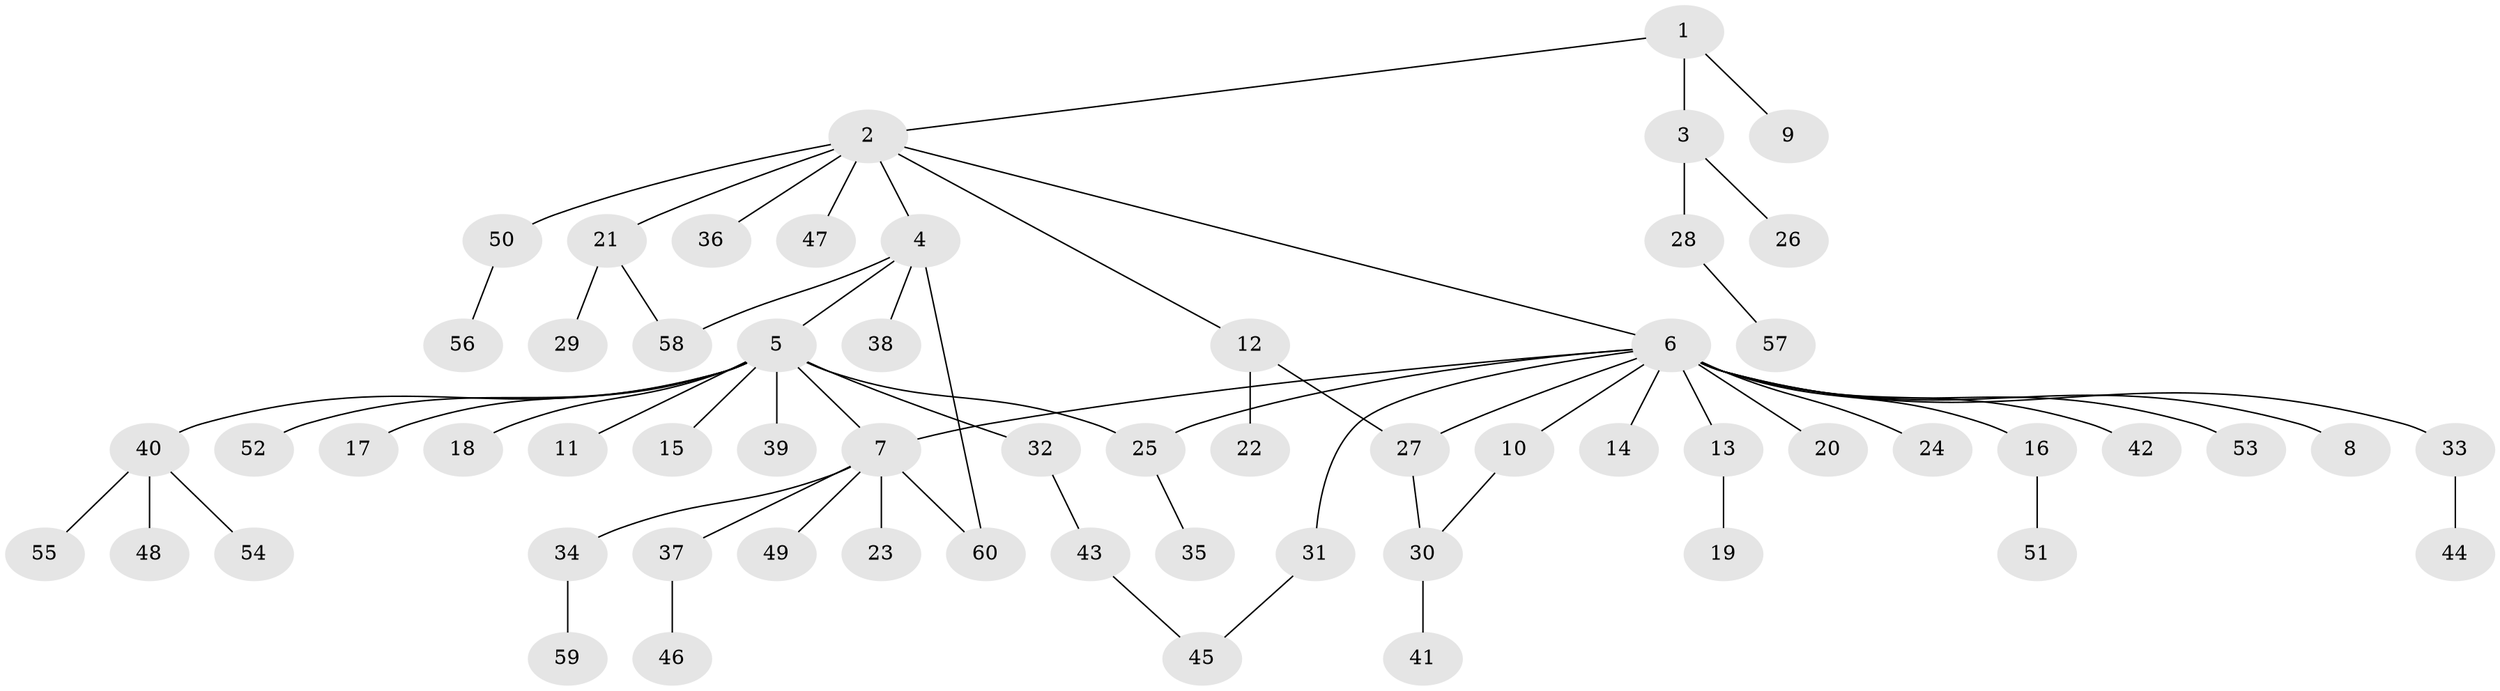 // coarse degree distribution, {8: 0.027777777777777776, 4: 0.05555555555555555, 11: 0.027777777777777776, 16: 0.027777777777777776, 1: 0.6666666666666666, 2: 0.1111111111111111, 3: 0.08333333333333333}
// Generated by graph-tools (version 1.1) at 2025/18/03/04/25 18:18:28]
// undirected, 60 vertices, 66 edges
graph export_dot {
graph [start="1"]
  node [color=gray90,style=filled];
  1;
  2;
  3;
  4;
  5;
  6;
  7;
  8;
  9;
  10;
  11;
  12;
  13;
  14;
  15;
  16;
  17;
  18;
  19;
  20;
  21;
  22;
  23;
  24;
  25;
  26;
  27;
  28;
  29;
  30;
  31;
  32;
  33;
  34;
  35;
  36;
  37;
  38;
  39;
  40;
  41;
  42;
  43;
  44;
  45;
  46;
  47;
  48;
  49;
  50;
  51;
  52;
  53;
  54;
  55;
  56;
  57;
  58;
  59;
  60;
  1 -- 2;
  1 -- 3;
  1 -- 9;
  2 -- 4;
  2 -- 6;
  2 -- 12;
  2 -- 21;
  2 -- 36;
  2 -- 47;
  2 -- 50;
  3 -- 26;
  3 -- 28;
  4 -- 5;
  4 -- 38;
  4 -- 58;
  4 -- 60;
  5 -- 7;
  5 -- 11;
  5 -- 15;
  5 -- 17;
  5 -- 18;
  5 -- 25;
  5 -- 32;
  5 -- 39;
  5 -- 40;
  5 -- 52;
  6 -- 7;
  6 -- 8;
  6 -- 10;
  6 -- 13;
  6 -- 14;
  6 -- 16;
  6 -- 20;
  6 -- 24;
  6 -- 25;
  6 -- 27;
  6 -- 31;
  6 -- 33;
  6 -- 42;
  6 -- 53;
  7 -- 23;
  7 -- 34;
  7 -- 37;
  7 -- 49;
  7 -- 60;
  10 -- 30;
  12 -- 22;
  12 -- 27;
  13 -- 19;
  16 -- 51;
  21 -- 29;
  21 -- 58;
  25 -- 35;
  27 -- 30;
  28 -- 57;
  30 -- 41;
  31 -- 45;
  32 -- 43;
  33 -- 44;
  34 -- 59;
  37 -- 46;
  40 -- 48;
  40 -- 54;
  40 -- 55;
  43 -- 45;
  50 -- 56;
}
